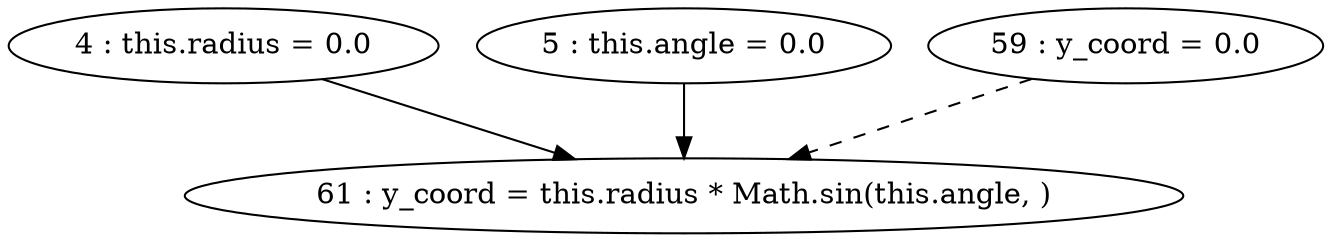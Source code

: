 digraph G {
"4 : this.radius = 0.0"
"4 : this.radius = 0.0" -> "61 : y_coord = this.radius * Math.sin(this.angle, )"
"5 : this.angle = 0.0"
"5 : this.angle = 0.0" -> "61 : y_coord = this.radius * Math.sin(this.angle, )"
"59 : y_coord = 0.0"
"59 : y_coord = 0.0" -> "61 : y_coord = this.radius * Math.sin(this.angle, )" [style=dashed]
"61 : y_coord = this.radius * Math.sin(this.angle, )"
}
